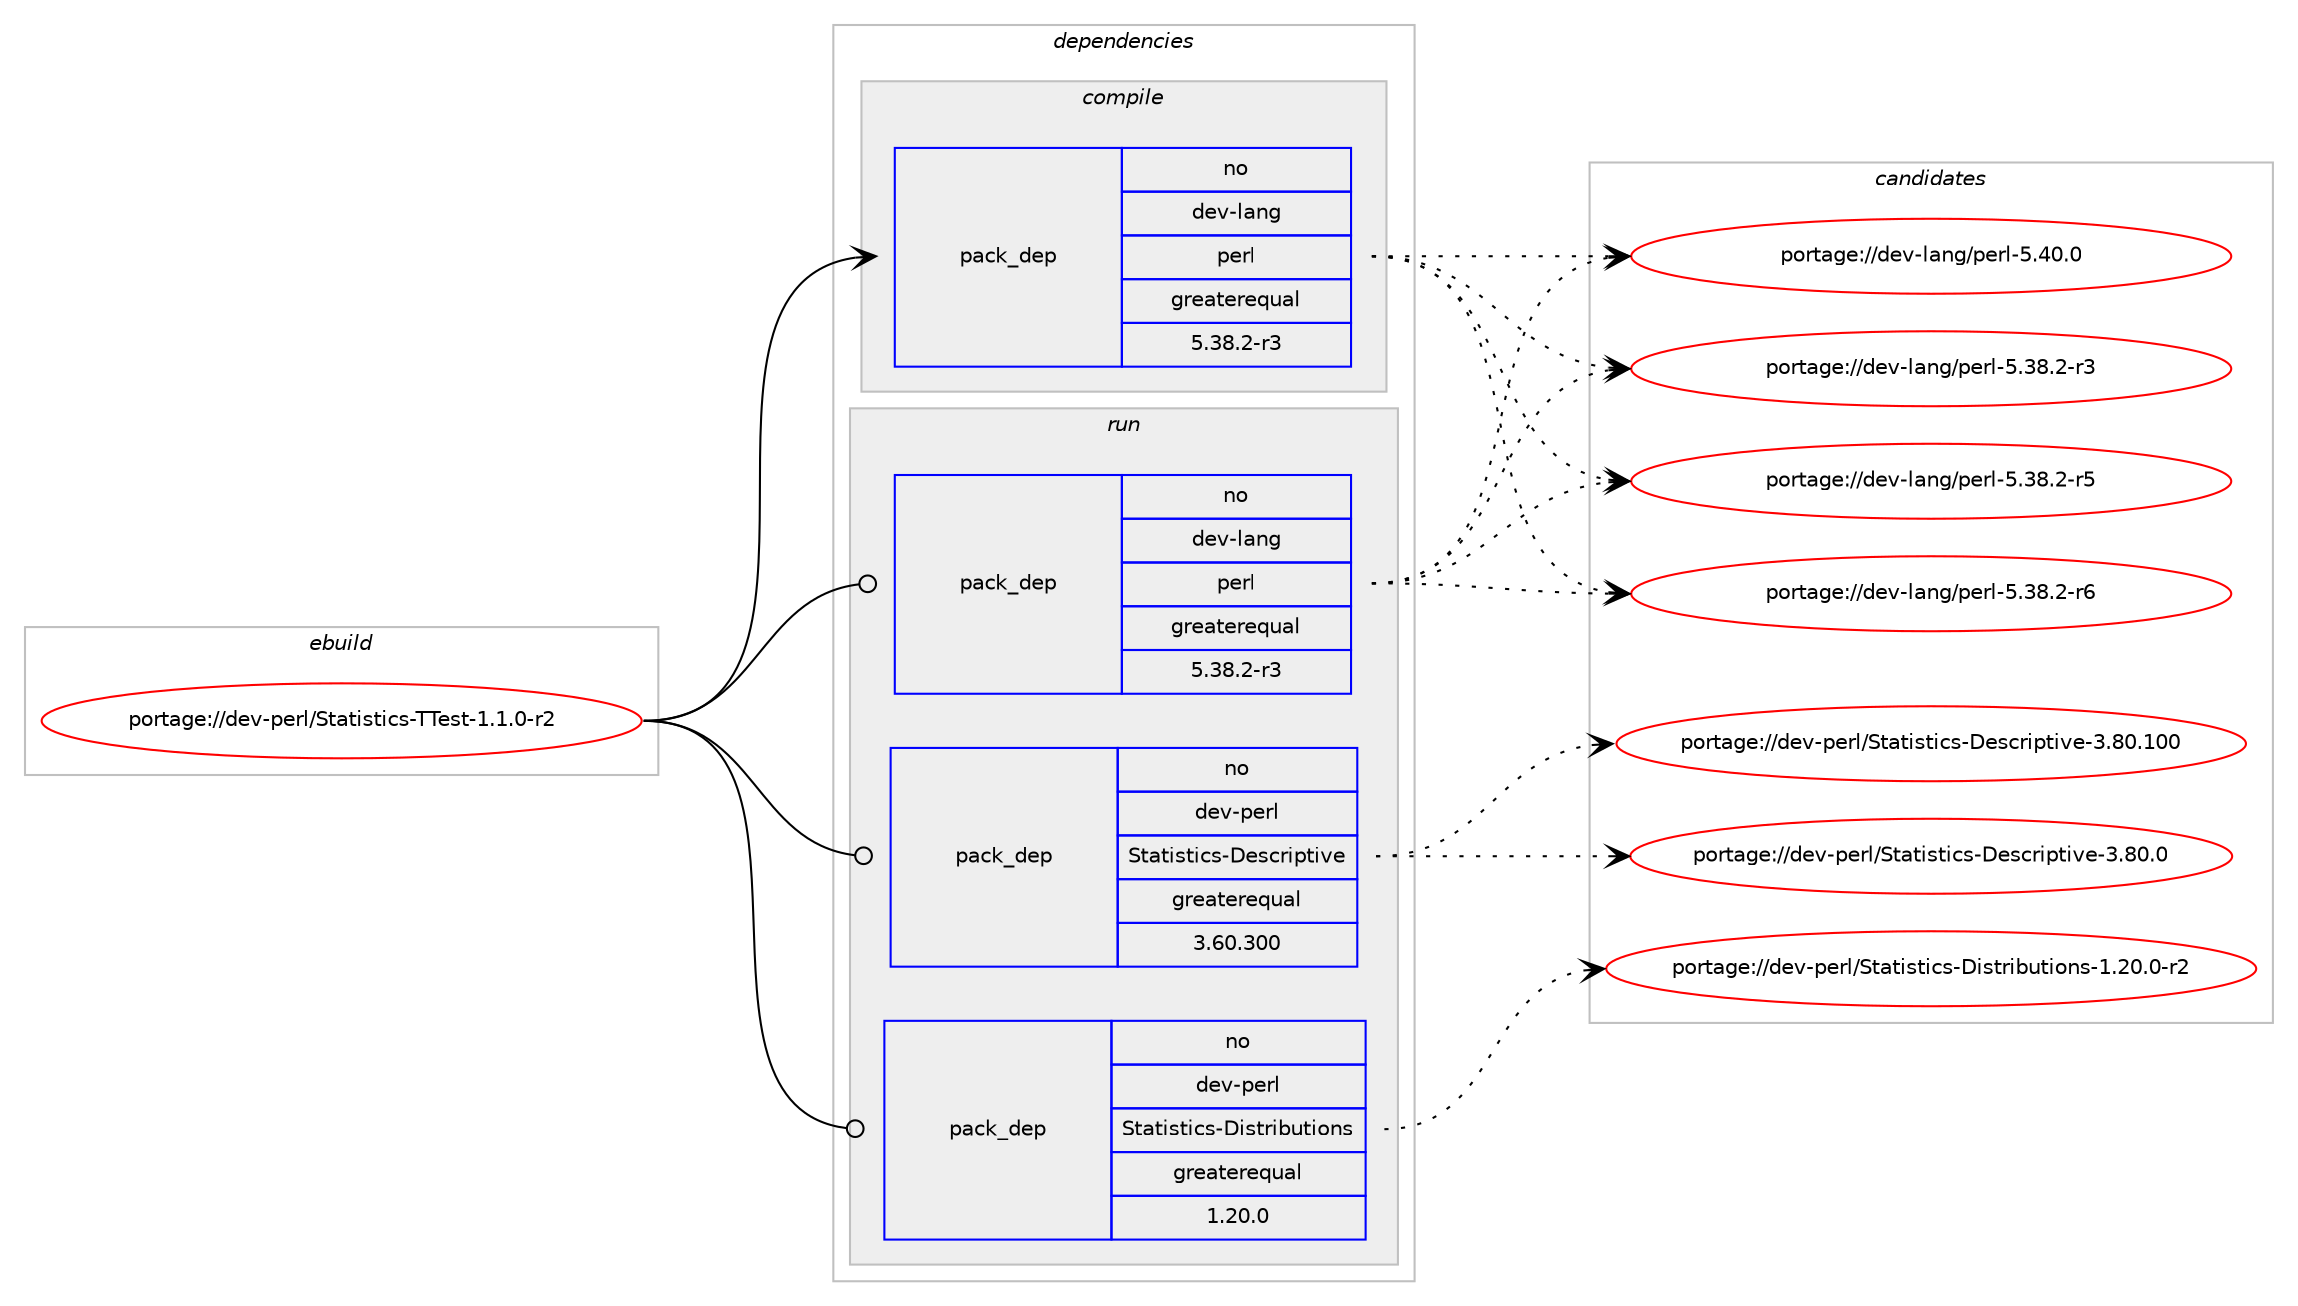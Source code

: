 digraph prolog {

# *************
# Graph options
# *************

newrank=true;
concentrate=true;
compound=true;
graph [rankdir=LR,fontname=Helvetica,fontsize=10,ranksep=1.5];#, ranksep=2.5, nodesep=0.2];
edge  [arrowhead=vee];
node  [fontname=Helvetica,fontsize=10];

# **********
# The ebuild
# **********

subgraph cluster_leftcol {
color=gray;
rank=same;
label=<<i>ebuild</i>>;
id [label="portage://dev-perl/Statistics-TTest-1.1.0-r2", color=red, width=4, href="../dev-perl/Statistics-TTest-1.1.0-r2.svg"];
}

# ****************
# The dependencies
# ****************

subgraph cluster_midcol {
color=gray;
label=<<i>dependencies</i>>;
subgraph cluster_compile {
fillcolor="#eeeeee";
style=filled;
label=<<i>compile</i>>;
subgraph pack38139 {
dependency68484 [label=<<TABLE BORDER="0" CELLBORDER="1" CELLSPACING="0" CELLPADDING="4" WIDTH="220"><TR><TD ROWSPAN="6" CELLPADDING="30">pack_dep</TD></TR><TR><TD WIDTH="110">no</TD></TR><TR><TD>dev-lang</TD></TR><TR><TD>perl</TD></TR><TR><TD>greaterequal</TD></TR><TR><TD>5.38.2-r3</TD></TR></TABLE>>, shape=none, color=blue];
}
id:e -> dependency68484:w [weight=20,style="solid",arrowhead="vee"];
}
subgraph cluster_compileandrun {
fillcolor="#eeeeee";
style=filled;
label=<<i>compile and run</i>>;
}
subgraph cluster_run {
fillcolor="#eeeeee";
style=filled;
label=<<i>run</i>>;
subgraph pack38140 {
dependency68485 [label=<<TABLE BORDER="0" CELLBORDER="1" CELLSPACING="0" CELLPADDING="4" WIDTH="220"><TR><TD ROWSPAN="6" CELLPADDING="30">pack_dep</TD></TR><TR><TD WIDTH="110">no</TD></TR><TR><TD>dev-lang</TD></TR><TR><TD>perl</TD></TR><TR><TD>greaterequal</TD></TR><TR><TD>5.38.2-r3</TD></TR></TABLE>>, shape=none, color=blue];
}
id:e -> dependency68485:w [weight=20,style="solid",arrowhead="odot"];
# *** BEGIN UNKNOWN DEPENDENCY TYPE (TODO) ***
# id -> package_dependency(portage://dev-perl/Statistics-TTest-1.1.0-r2,run,no,dev-lang,perl,none,[,,],any_same_slot,[])
# *** END UNKNOWN DEPENDENCY TYPE (TODO) ***

subgraph pack38141 {
dependency68486 [label=<<TABLE BORDER="0" CELLBORDER="1" CELLSPACING="0" CELLPADDING="4" WIDTH="220"><TR><TD ROWSPAN="6" CELLPADDING="30">pack_dep</TD></TR><TR><TD WIDTH="110">no</TD></TR><TR><TD>dev-perl</TD></TR><TR><TD>Statistics-Descriptive</TD></TR><TR><TD>greaterequal</TD></TR><TR><TD>3.60.300</TD></TR></TABLE>>, shape=none, color=blue];
}
id:e -> dependency68486:w [weight=20,style="solid",arrowhead="odot"];
subgraph pack38142 {
dependency68487 [label=<<TABLE BORDER="0" CELLBORDER="1" CELLSPACING="0" CELLPADDING="4" WIDTH="220"><TR><TD ROWSPAN="6" CELLPADDING="30">pack_dep</TD></TR><TR><TD WIDTH="110">no</TD></TR><TR><TD>dev-perl</TD></TR><TR><TD>Statistics-Distributions</TD></TR><TR><TD>greaterequal</TD></TR><TR><TD>1.20.0</TD></TR></TABLE>>, shape=none, color=blue];
}
id:e -> dependency68487:w [weight=20,style="solid",arrowhead="odot"];
}
}

# **************
# The candidates
# **************

subgraph cluster_choices {
rank=same;
color=gray;
label=<<i>candidates</i>>;

subgraph choice38139 {
color=black;
nodesep=1;
choice100101118451089711010347112101114108455346515646504511451 [label="portage://dev-lang/perl-5.38.2-r3", color=red, width=4,href="../dev-lang/perl-5.38.2-r3.svg"];
choice100101118451089711010347112101114108455346515646504511453 [label="portage://dev-lang/perl-5.38.2-r5", color=red, width=4,href="../dev-lang/perl-5.38.2-r5.svg"];
choice100101118451089711010347112101114108455346515646504511454 [label="portage://dev-lang/perl-5.38.2-r6", color=red, width=4,href="../dev-lang/perl-5.38.2-r6.svg"];
choice10010111845108971101034711210111410845534652484648 [label="portage://dev-lang/perl-5.40.0", color=red, width=4,href="../dev-lang/perl-5.40.0.svg"];
dependency68484:e -> choice100101118451089711010347112101114108455346515646504511451:w [style=dotted,weight="100"];
dependency68484:e -> choice100101118451089711010347112101114108455346515646504511453:w [style=dotted,weight="100"];
dependency68484:e -> choice100101118451089711010347112101114108455346515646504511454:w [style=dotted,weight="100"];
dependency68484:e -> choice10010111845108971101034711210111410845534652484648:w [style=dotted,weight="100"];
}
subgraph choice38140 {
color=black;
nodesep=1;
choice100101118451089711010347112101114108455346515646504511451 [label="portage://dev-lang/perl-5.38.2-r3", color=red, width=4,href="../dev-lang/perl-5.38.2-r3.svg"];
choice100101118451089711010347112101114108455346515646504511453 [label="portage://dev-lang/perl-5.38.2-r5", color=red, width=4,href="../dev-lang/perl-5.38.2-r5.svg"];
choice100101118451089711010347112101114108455346515646504511454 [label="portage://dev-lang/perl-5.38.2-r6", color=red, width=4,href="../dev-lang/perl-5.38.2-r6.svg"];
choice10010111845108971101034711210111410845534652484648 [label="portage://dev-lang/perl-5.40.0", color=red, width=4,href="../dev-lang/perl-5.40.0.svg"];
dependency68485:e -> choice100101118451089711010347112101114108455346515646504511451:w [style=dotted,weight="100"];
dependency68485:e -> choice100101118451089711010347112101114108455346515646504511453:w [style=dotted,weight="100"];
dependency68485:e -> choice100101118451089711010347112101114108455346515646504511454:w [style=dotted,weight="100"];
dependency68485:e -> choice10010111845108971101034711210111410845534652484648:w [style=dotted,weight="100"];
}
subgraph choice38141 {
color=black;
nodesep=1;
choice100101118451121011141084783116971161051151161059911545681011159911410511211610511810145514656484648 [label="portage://dev-perl/Statistics-Descriptive-3.80.0", color=red, width=4,href="../dev-perl/Statistics-Descriptive-3.80.0.svg"];
choice1001011184511210111410847831169711610511511610599115456810111599114105112116105118101455146564846494848 [label="portage://dev-perl/Statistics-Descriptive-3.80.100", color=red, width=4,href="../dev-perl/Statistics-Descriptive-3.80.100.svg"];
dependency68486:e -> choice100101118451121011141084783116971161051151161059911545681011159911410511211610511810145514656484648:w [style=dotted,weight="100"];
dependency68486:e -> choice1001011184511210111410847831169711610511511610599115456810111599114105112116105118101455146564846494848:w [style=dotted,weight="100"];
}
subgraph choice38142 {
color=black;
nodesep=1;
choice1001011184511210111410847831169711610511511610599115456810511511611410598117116105111110115454946504846484511450 [label="portage://dev-perl/Statistics-Distributions-1.20.0-r2", color=red, width=4,href="../dev-perl/Statistics-Distributions-1.20.0-r2.svg"];
dependency68487:e -> choice1001011184511210111410847831169711610511511610599115456810511511611410598117116105111110115454946504846484511450:w [style=dotted,weight="100"];
}
}

}
